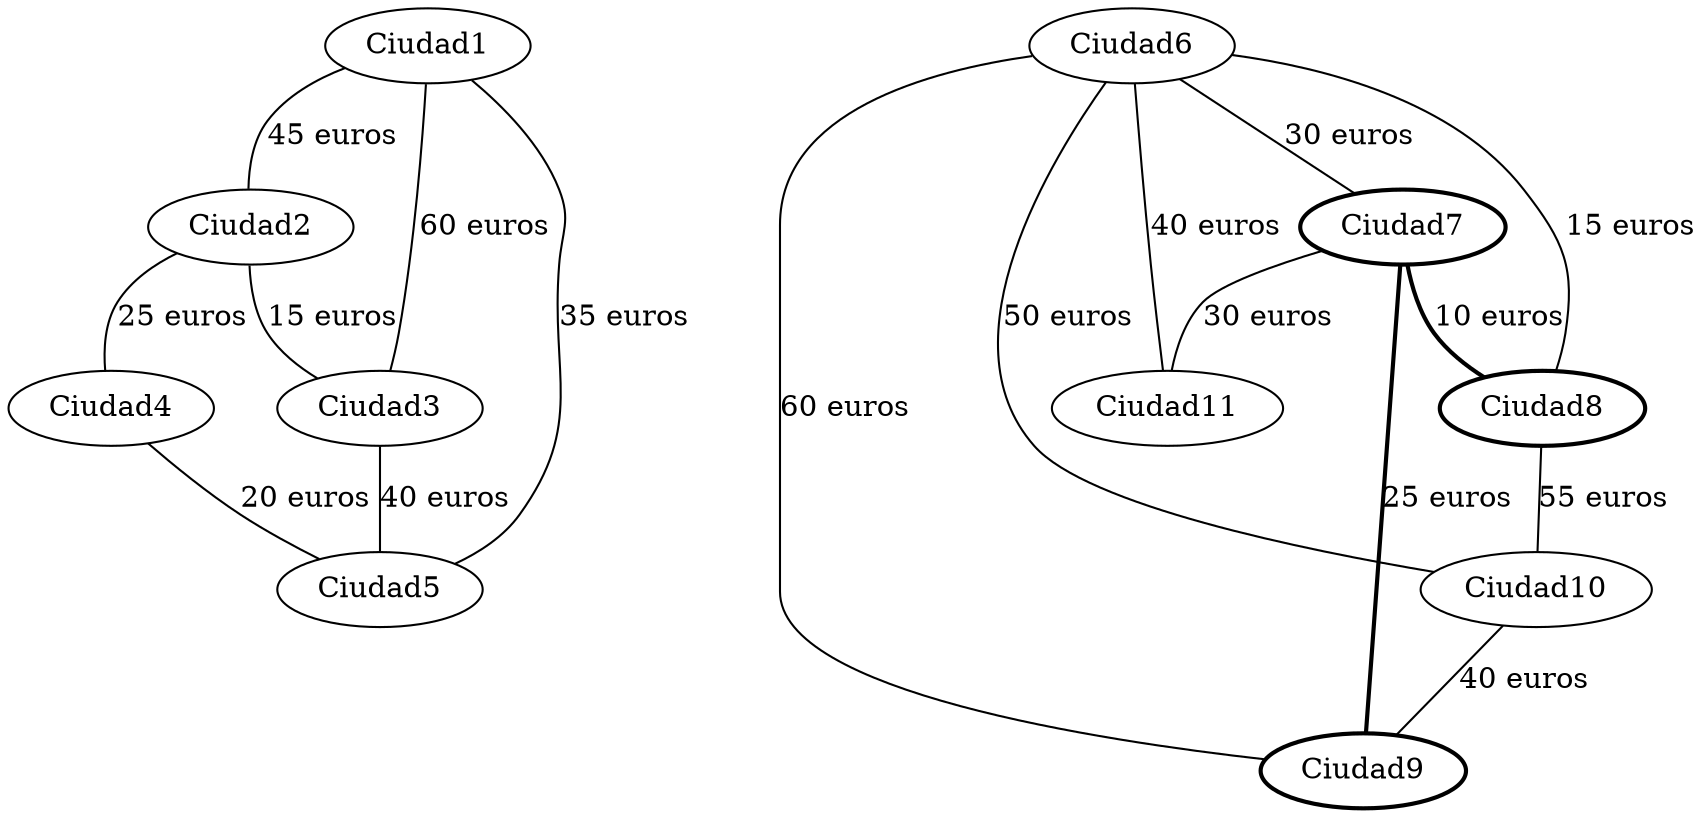 strict graph G {
  1 [ style="solid" label="Ciudad1" ];
  2 [ style="solid" label="Ciudad2" ];
  3 [ style="solid" label="Ciudad3" ];
  4 [ style="solid" label="Ciudad4" ];
  5 [ style="solid" label="Ciudad5" ];
  6 [ style="solid" label="Ciudad6" ];
  7 [ style="bold" label="Ciudad7" ];
  8 [ style="bold" label="Ciudad8" ];
  9 [ style="bold" label="Ciudad9" ];
  10 [ style="solid" label="Ciudad10" ];
  11 [ style="solid" label="Ciudad11" ];
  1 -- 2 [ style="solid" label="45 euros" ];
  2 -- 3 [ style="solid" label="15 euros" ];
  3 -- 5 [ style="solid" label="40 euros" ];
  2 -- 4 [ style="solid" label="25 euros" ];
  4 -- 5 [ style="solid" label="20 euros" ];
  1 -- 3 [ style="solid" label="60 euros" ];
  5 -- 1 [ style="solid" label="35 euros" ];
  6 -- 8 [ style="solid" label="15 euros" ];
  9 -- 6 [ style="solid" label="60 euros" ];
  8 -- 10 [ style="solid" label="55 euros" ];
  10 -- 9 [ style="solid" label="40 euros" ];
  6 -- 10 [ style="solid" label="50 euros" ];
  6 -- 7 [ style="solid" label="30 euros" ];
  7 -- 9 [ style="bold" label="25 euros" ];
  7 -- 11 [ style="solid" label="30 euros" ];
  11 -- 6 [ style="solid" label="40 euros" ];
  7 -- 8 [ style="bold" label="10 euros" ];
}

